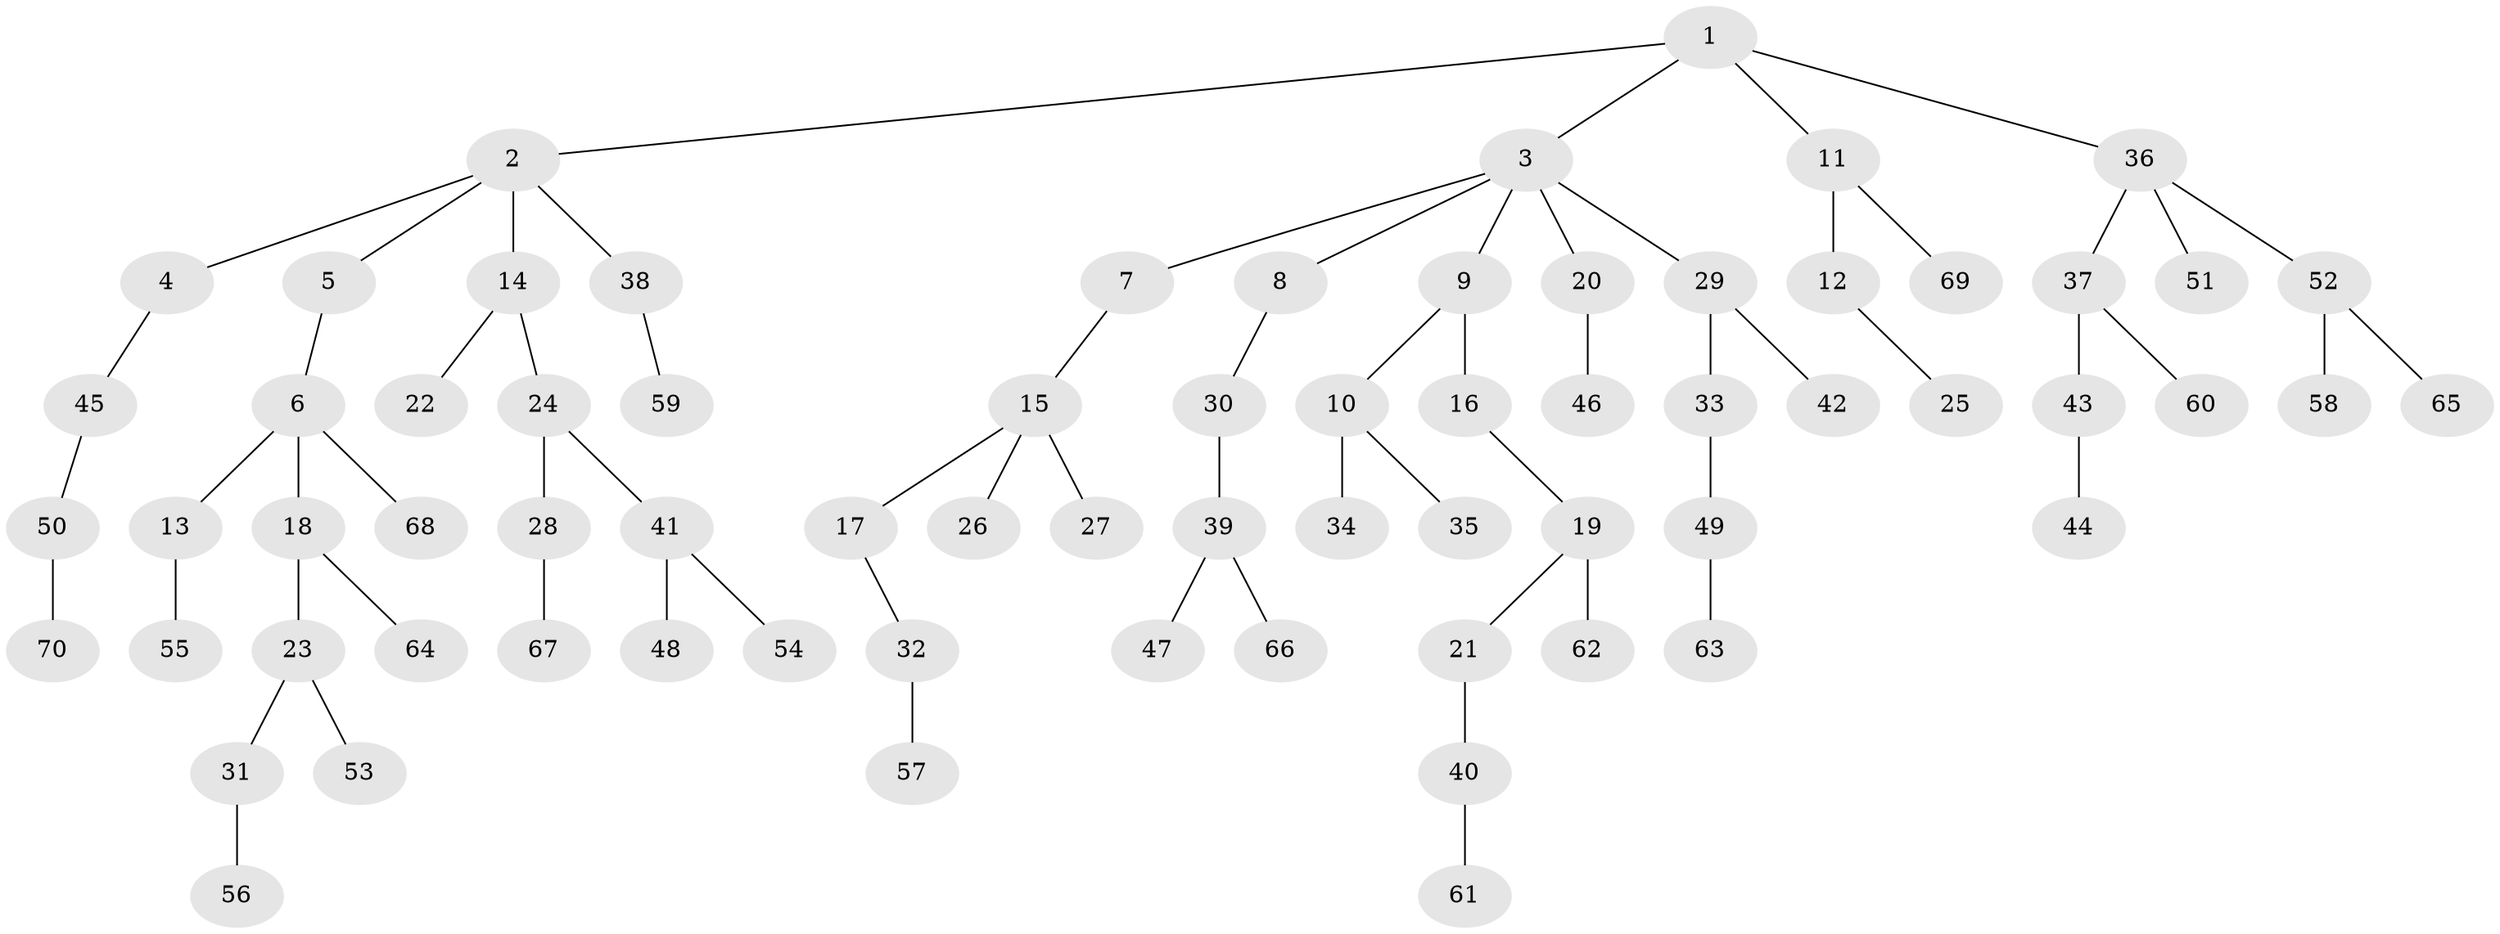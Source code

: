 // coarse degree distribution, {4: 0.09090909090909091, 5: 0.045454545454545456, 2: 0.2727272727272727, 3: 0.09090909090909091, 1: 0.5}
// Generated by graph-tools (version 1.1) at 2025/37/03/04/25 23:37:29]
// undirected, 70 vertices, 69 edges
graph export_dot {
  node [color=gray90,style=filled];
  1;
  2;
  3;
  4;
  5;
  6;
  7;
  8;
  9;
  10;
  11;
  12;
  13;
  14;
  15;
  16;
  17;
  18;
  19;
  20;
  21;
  22;
  23;
  24;
  25;
  26;
  27;
  28;
  29;
  30;
  31;
  32;
  33;
  34;
  35;
  36;
  37;
  38;
  39;
  40;
  41;
  42;
  43;
  44;
  45;
  46;
  47;
  48;
  49;
  50;
  51;
  52;
  53;
  54;
  55;
  56;
  57;
  58;
  59;
  60;
  61;
  62;
  63;
  64;
  65;
  66;
  67;
  68;
  69;
  70;
  1 -- 2;
  1 -- 3;
  1 -- 11;
  1 -- 36;
  2 -- 4;
  2 -- 5;
  2 -- 14;
  2 -- 38;
  3 -- 7;
  3 -- 8;
  3 -- 9;
  3 -- 20;
  3 -- 29;
  4 -- 45;
  5 -- 6;
  6 -- 13;
  6 -- 18;
  6 -- 68;
  7 -- 15;
  8 -- 30;
  9 -- 10;
  9 -- 16;
  10 -- 34;
  10 -- 35;
  11 -- 12;
  11 -- 69;
  12 -- 25;
  13 -- 55;
  14 -- 22;
  14 -- 24;
  15 -- 17;
  15 -- 26;
  15 -- 27;
  16 -- 19;
  17 -- 32;
  18 -- 23;
  18 -- 64;
  19 -- 21;
  19 -- 62;
  20 -- 46;
  21 -- 40;
  23 -- 31;
  23 -- 53;
  24 -- 28;
  24 -- 41;
  28 -- 67;
  29 -- 33;
  29 -- 42;
  30 -- 39;
  31 -- 56;
  32 -- 57;
  33 -- 49;
  36 -- 37;
  36 -- 51;
  36 -- 52;
  37 -- 43;
  37 -- 60;
  38 -- 59;
  39 -- 47;
  39 -- 66;
  40 -- 61;
  41 -- 48;
  41 -- 54;
  43 -- 44;
  45 -- 50;
  49 -- 63;
  50 -- 70;
  52 -- 58;
  52 -- 65;
}
